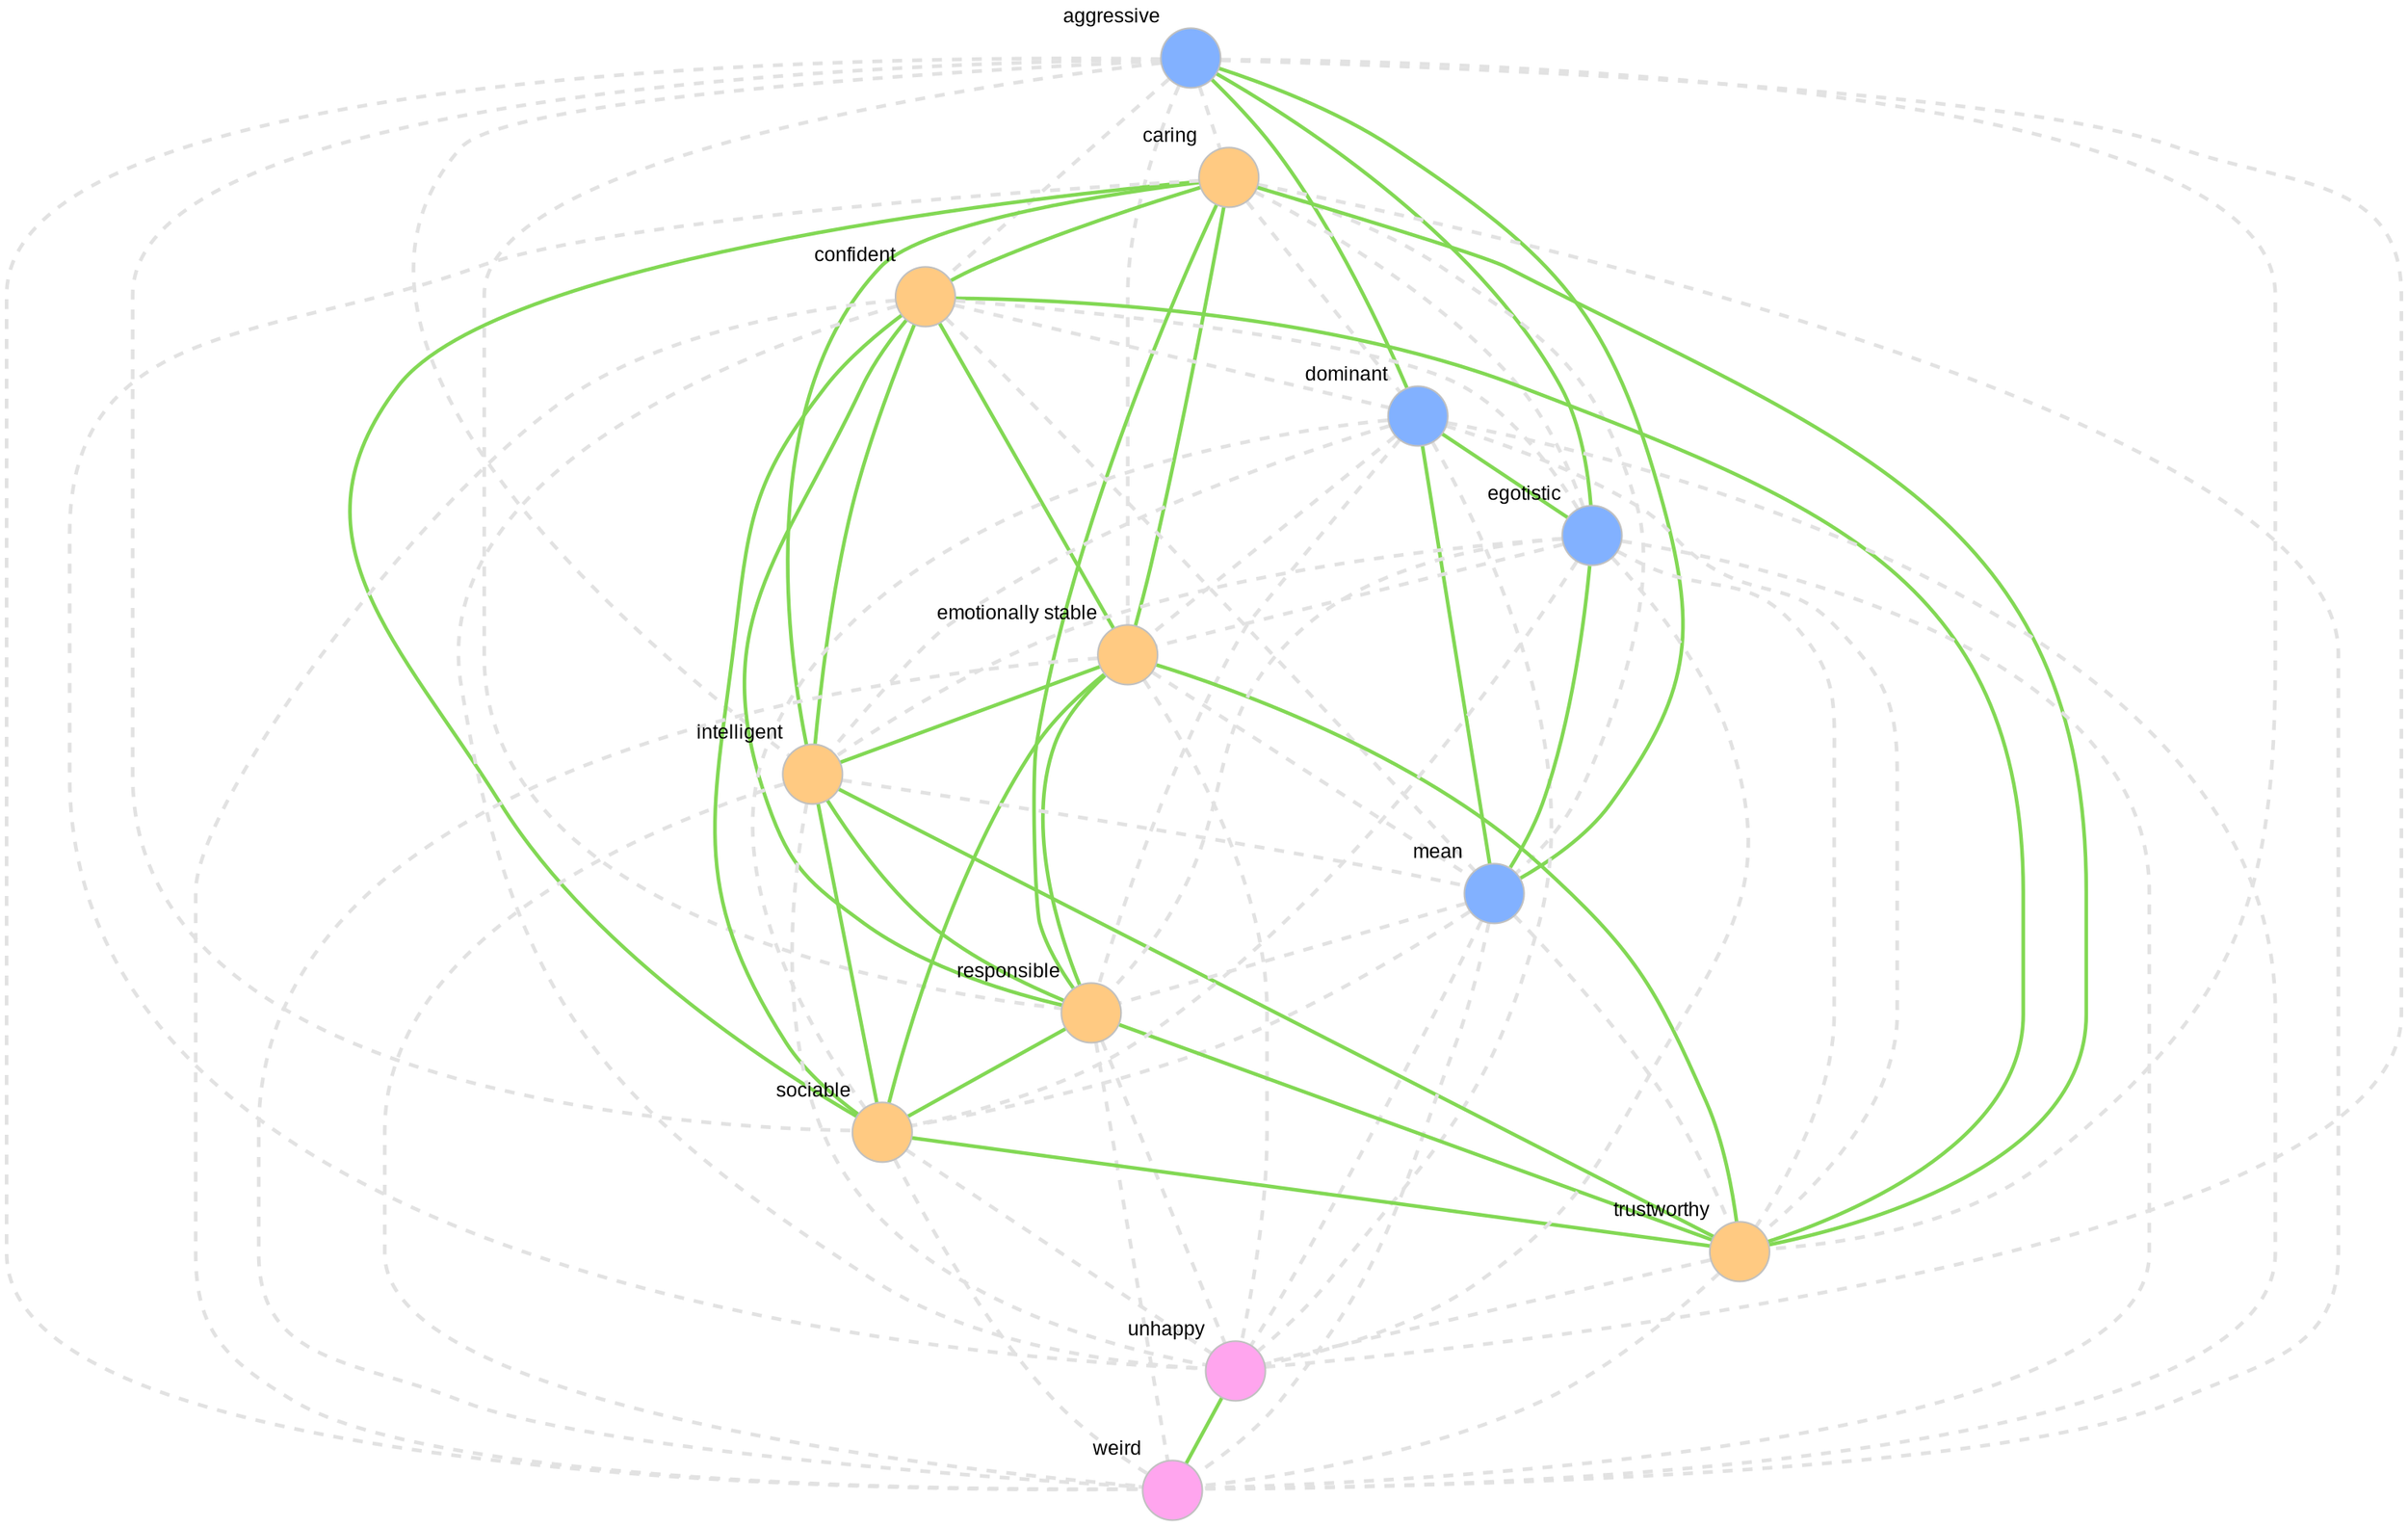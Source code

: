 graph "" {
	graph [
	  overlap=false outputorder=edgesfirst];
	node [shape="circle" style=filled color="gray" fixedsize=true size=4000 label="" fontname=Arial fontsize=12 labeljust="r"];
	edge [style="dashed" color="#e2e2e2" penwidth=2.2]
	aggressive [fillcolor="#82b1ff" xlabel="aggressive"];
	caring [fillcolor="#ffca82" xlabel="caring"];
	confident [fillcolor="#ffca82" xlabel="confident"];
	dominant [fillcolor="#82b1ff" xlabel="dominant"];
	"emotionally stable" [fillcolor="#ffca82" xlabel="emotionally stable"];
	intelligent [fillcolor="#ffca82" xlabel="intelligent"];
	mean [fillcolor="#82b1ff" xlabel="mean"];
	responsible [fillcolor="#ffca82" xlabel="responsible"];
	weird [fillcolor="#ffa5ee" xlabel="weird"];
	sociable [fillcolor="#ffca82" xlabel="sociable"];
	trustworthy [fillcolor="#ffca82" xlabel="trustworthy"];
	unhappy [fillcolor="#ffa5ee" xlabel="unhappy"];
	egotistic [fillcolor="#82b1ff" xlabel="egotistic"];


	aggressive -- caring	 [len=6.38053];
	aggressive -- confident	 [len=4.35398];
	aggressive -- dominant	 [len=3.21239 style="filled" color="#82d854"];
	aggressive -- egotistic	 [len=3.49115 style="filled" color="#82d854"];
	aggressive -- "emotionally stable"	 [len=6.04867];
	aggressive -- intelligent	 [len=5.11504];
	aggressive -- mean	 [len=3.30088 style="filled" color="#82d854"];
	aggressive -- responsible	 [len=5.5177];
	aggressive -- sociable	 [len=5.19027];
	aggressive -- trustworthy	 [len=5.84071];
	aggressive -- unhappy	 [len=4.15929];
	aggressive -- weird	 [len=5.25221];
	caring -- confident	 [len=4.0708 style="filled" color="#82d854"];
	caring -- dominant	 [len=5.57522];
	caring -- egotistic	 [len=6.17257];
	caring -- "emotionally stable"	 [len=3.49115 style="filled" color="#82d854"];
	caring -- intelligent	 [len=4.1150400000000005 style="filled" color="#82d854"];
	caring -- mean	 [len=6.9469];
	caring -- responsible	 [len=3.54867 style="filled" color="#82d854"];
	caring -- sociable	 [len=3.68142 style="filled" color="#82d854"];
	caring -- trustworthy	 [len=3.25664 style="filled" color="#82d854"];
	caring -- unhappy	 [len=5.56637];
	caring -- weird	 [len=4.74336];
	confident -- dominant	 [len=3.75221];
	confident -- egotistic	 [len=3.73451];
	confident -- "emotionally stable"	 [len=3.42035 style="filled" color="#82d854"];
	confident -- intelligent	 [len=3.76549 style="filled" color="#82d854"];
	confident -- mean	 [len=5.14159];
	confident -- responsible	 [len=3.76106 style="filled" color="#82d854"];
	confident -- sociable	 [len=3.26106 style="filled" color="#82d854"];
	confident -- trustworthy	 [len=3.88053 style="filled" color="#82d854"];
	confident -- unhappy	 [len=6.23009];
	confident -- weird	 [len=5.36283];
	dominant -- egotistic	 [len=3.42478 style="filled" color="#82d854"];
	dominant -- "emotionally stable"	 [len=4.88053];
	dominant -- intelligent	 [len=4.47345];
	dominant -- mean	 [len=3.81416 style="filled" color="#82d854"];
	dominant -- responsible	 [len=4.75221];
	dominant -- sociable	 [len=4.50885];
	dominant -- trustworthy	 [len=5.06195];
	dominant -- unhappy	 [len=5.28319];
	dominant -- weird	 [len=5.5177];
	egotistic -- "emotionally stable"	 [len=5.62832];
	egotistic -- intelligent	 [len=4.699120000000001];
	egotistic -- mean	 [len=3.64602 style="filled" color="#82d854"];
	egotistic -- responsible	 [len=5.26106];
	egotistic -- sociable	 [len=4.66372];
	egotistic -- trustworthy	 [len=5.69027];
	egotistic -- unhappy	 [len=4.86726];
	egotistic -- weird	 [len=5.08407];
	"emotionally stable" -- intelligent	 [len=4.10619 style="filled" color="#82d854"];
	"emotionally stable" -- mean	 [len=6.16814];
	"emotionally stable" -- responsible	 [len=3.50885 style="filled" color="#82d854"];
	"emotionally stable" -- sociable	 [len=3.81858 style="filled" color="#82d854"];
	"emotionally stable" -- trustworthy	 [len=3.51327 style="filled" color="#82d854"];
	"emotionally stable" -- unhappy	 [len=6.27876];
	"emotionally stable" -- weird	 [len=5.32301];
	intelligent -- mean	 [len=5.25221];
	intelligent -- responsible	 [len=3.71681 style="filled" color="#82d854"];
	intelligent -- sociable	 [len=4.31858 style="filled" color="#82d854"];
	intelligent -- trustworthy	 [len=4.02655 style="filled" color="#82d854"];
	intelligent -- unhappy	 [len=4.99115];
	intelligent -- weird	 [len=4.35841];
	mean -- responsible	 [len=5.74779];
	mean -- sociable	 [len=5.87168];
	mean -- trustworthy	 [len=6.30531];
	mean -- unhappy	 [len=3.77434];
	mean -- weird	 [len=5.35398];
	responsible -- sociable	 [len=4.16814 style="filled" color="#82d854"];
	responsible -- trustworthy	 [len=3.14602 style="filled" color="#82d854"];
	responsible -- unhappy	 [len=5.4646];
	responsible -- weird	 [len=5.11062];
	sociable -- trustworthy	 [len=4.05752 style="filled" color="#82d854"];
	sociable -- unhappy	 [len=6.04867];
	sociable -- weird	 [len=5.5177];
	trustworthy -- unhappy	 [len=5.48673];
	trustworthy -- weird	 [len=5.06195];
	unhappy -- weird	 [len=4.53097 style="filled" color="#82d854"];
}
